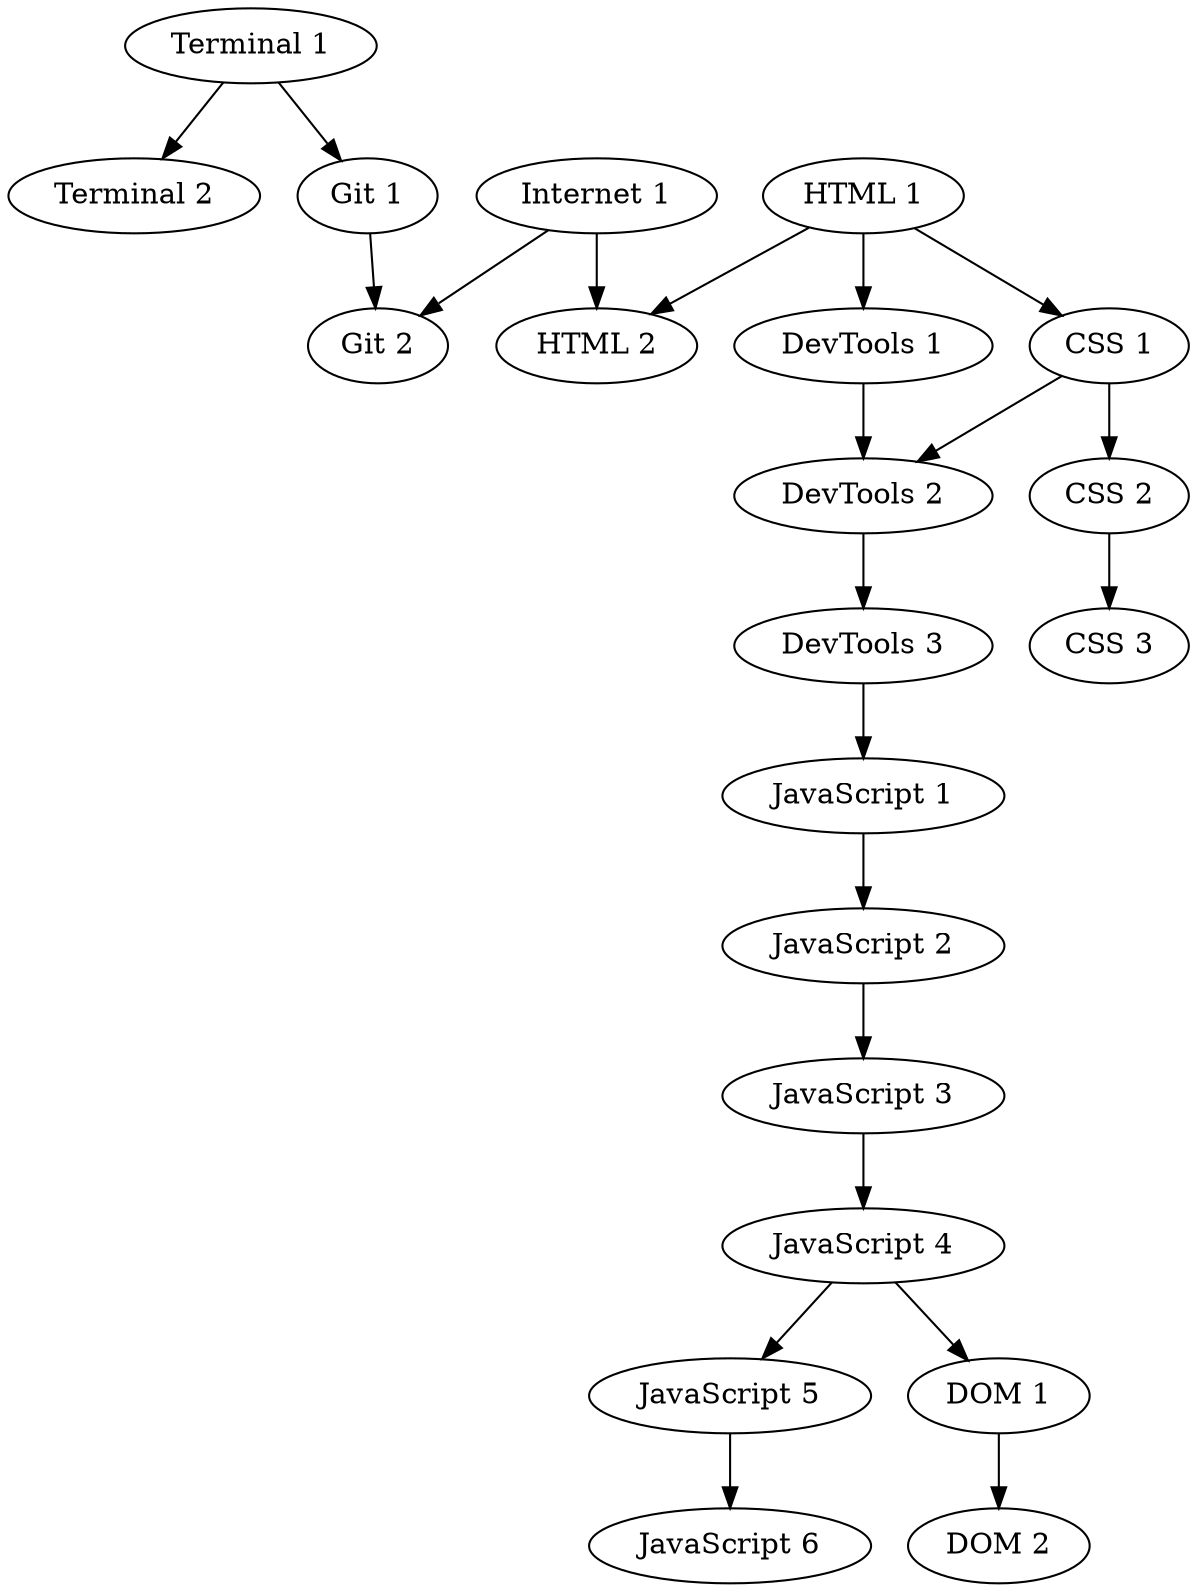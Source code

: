 digraph {
    "Terminal 1"->"Terminal 2"
    "Terminal 1"->"Git 1"
    "Git 1"->"Git 2"
    "Internet 1"->"Git 2"
    "Internet 1"->"HTML 2"
    "HTML 1"->"HTML 2"
    "HTML 1"->"DevTools 1"
    "DevTools 1"->"DevTools 2"
    "DevTools 2"->"DevTools 3"
    "HTML 1"->"CSS 1"
    "CSS 1"->"CSS 2"
    "CSS 2"->"CSS 3"
    "CSS 1"->"DevTools 2"
    "DevTools 3"->"JavaScript 1"
    "JavaScript 1"->"JavaScript 2"
    "JavaScript 2"->"JavaScript 3"
    "JavaScript 3"->"JavaScript 4"
    "JavaScript 4"->"JavaScript 5"
    "JavaScript 5"->"JavaScript 6"
    "JavaScript 4"->"DOM 1"
    "DOM 1"->"DOM 2"
}